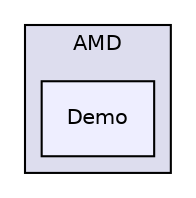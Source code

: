 digraph "libs/SuiteSparse/AMD/Demo" {
  compound=true
  node [ fontsize="10", fontname="Helvetica"];
  edge [ labelfontsize="10", labelfontname="Helvetica"];
  subgraph clusterdir_43db01af4e5692b2aa200aa25dfacbca {
    graph [ bgcolor="#ddddee", pencolor="black", label="AMD" fontname="Helvetica", fontsize="10", URL="dir_43db01af4e5692b2aa200aa25dfacbca.html"]
  dir_ccb9c30c18c5688e65ca150185025735 [shape=box, label="Demo", style="filled", fillcolor="#eeeeff", pencolor="black", URL="dir_ccb9c30c18c5688e65ca150185025735.html"];
  }
}
